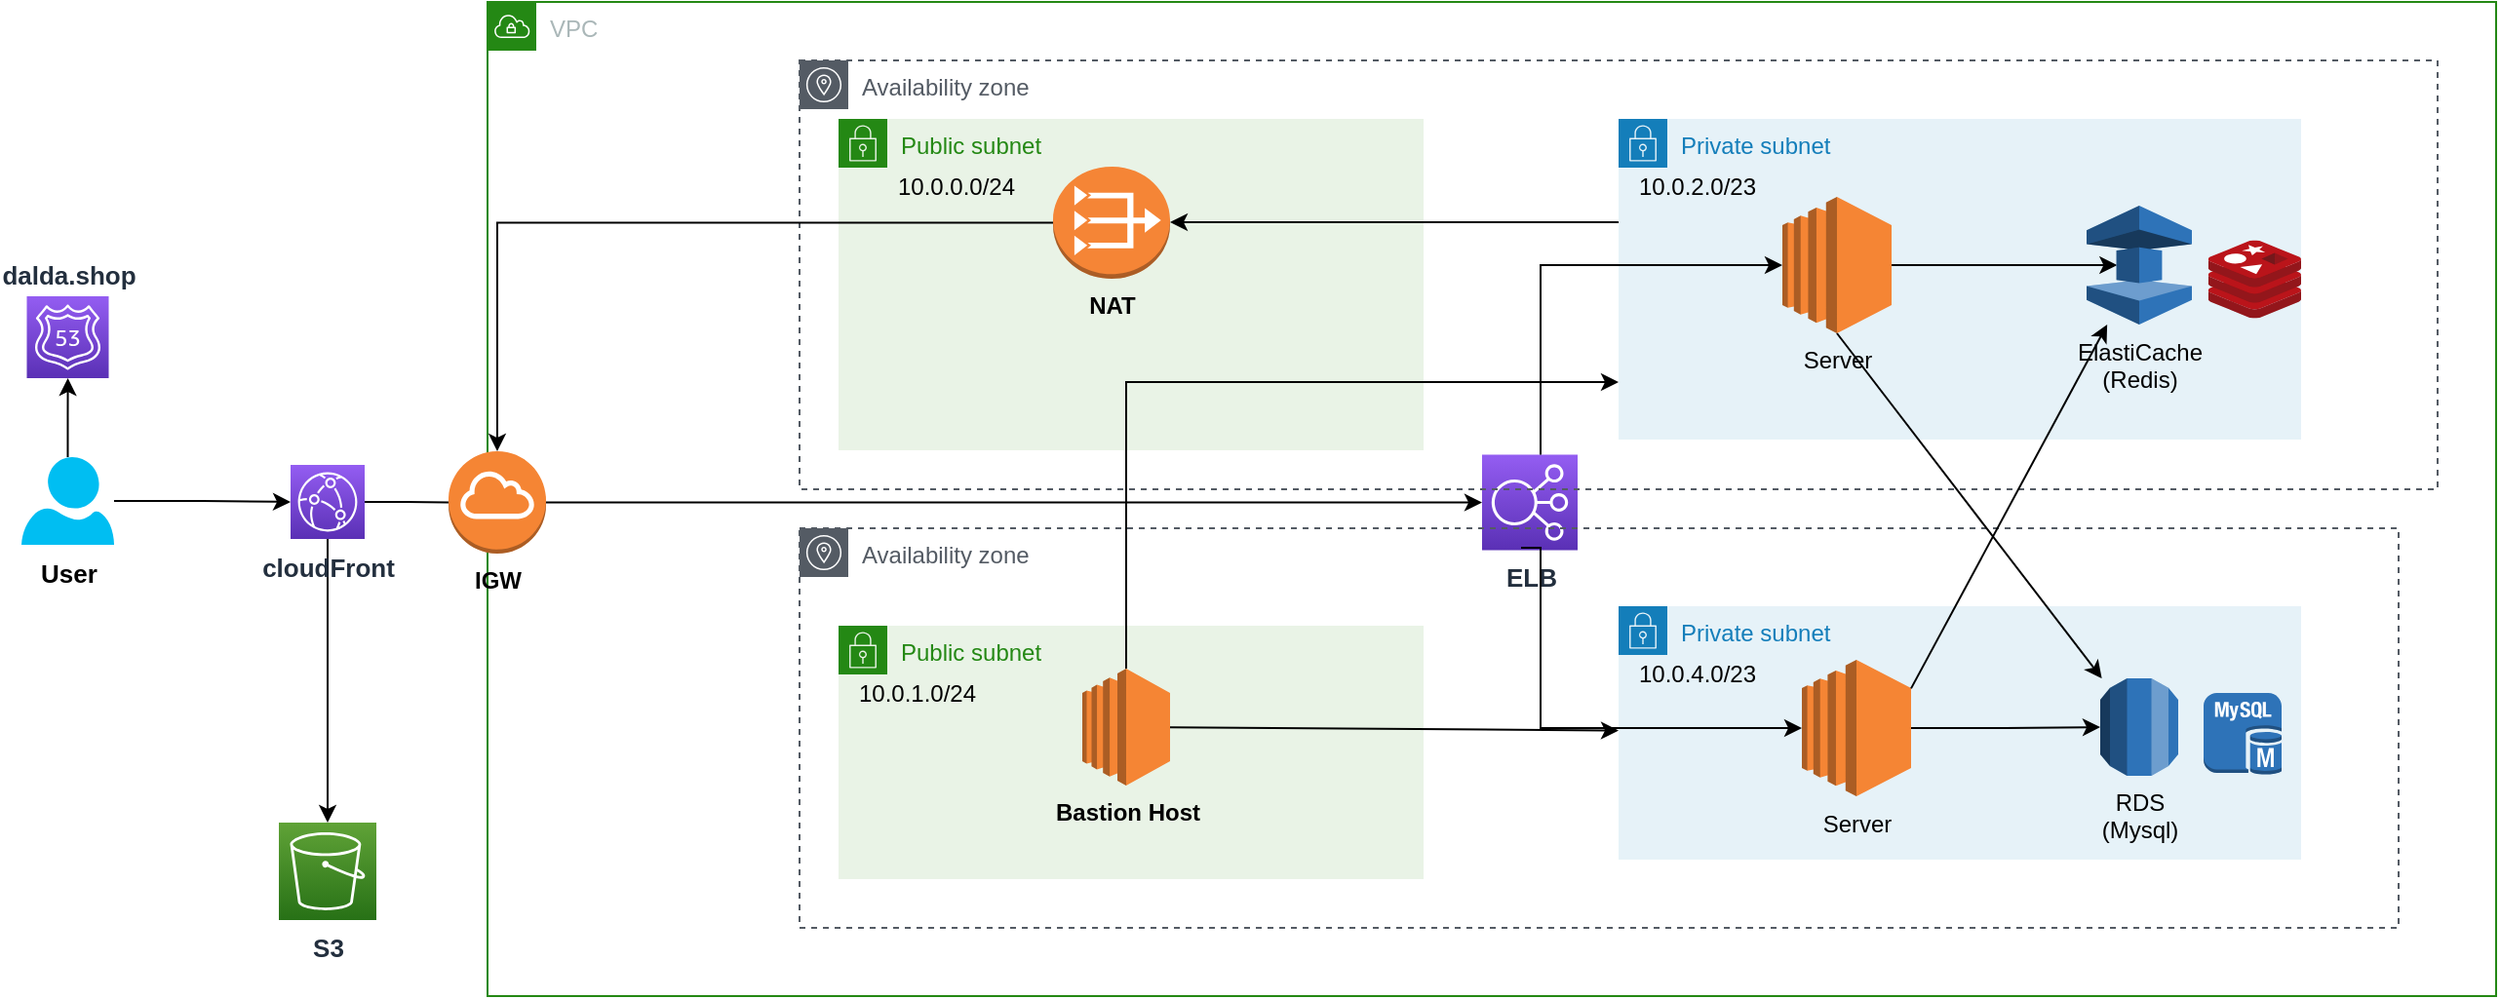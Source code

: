 <mxfile version="20.2.8" type="github">
  <diagram id="uZk1RKuiWEZyAYKwDE1Y" name="페이지-1">
    <mxGraphModel dx="2100" dy="763" grid="1" gridSize="10" guides="1" tooltips="1" connect="1" arrows="1" fold="1" page="1" pageScale="1" pageWidth="827" pageHeight="1169" math="0" shadow="0">
      <root>
        <mxCell id="0" />
        <mxCell id="1" parent="0" />
        <mxCell id="GG2P7iOBwu5DhiZd1Pa6-19" value="" style="edgeStyle=orthogonalEdgeStyle;rounded=0;orthogonalLoop=1;jettySize=auto;html=1;" parent="1" source="GG2P7iOBwu5DhiZd1Pa6-16" target="GG2P7iOBwu5DhiZd1Pa6-18" edge="1">
          <mxGeometry relative="1" as="geometry" />
        </mxCell>
        <mxCell id="GG2P7iOBwu5DhiZd1Pa6-24" style="edgeStyle=orthogonalEdgeStyle;rounded=0;orthogonalLoop=1;jettySize=auto;html=1;entryX=0;entryY=0.5;entryDx=0;entryDy=0;entryPerimeter=0;" parent="1" source="GG2P7iOBwu5DhiZd1Pa6-16" target="GG2P7iOBwu5DhiZd1Pa6-23" edge="1">
          <mxGeometry relative="1" as="geometry" />
        </mxCell>
        <mxCell id="GG2P7iOBwu5DhiZd1Pa6-16" value="User" style="verticalLabelPosition=bottom;html=1;verticalAlign=top;align=center;strokeColor=none;fillColor=#00BEF2;shape=mxgraph.azure.user;fontStyle=1;fontSize=13;" parent="1" vertex="1">
          <mxGeometry x="-219" y="333.5" width="47.5" height="45" as="geometry" />
        </mxCell>
        <mxCell id="GG2P7iOBwu5DhiZd1Pa6-18" value="dalda.shop" style="sketch=0;points=[[0,0,0],[0.25,0,0],[0.5,0,0],[0.75,0,0],[1,0,0],[0,1,0],[0.25,1,0],[0.5,1,0],[0.75,1,0],[1,1,0],[0,0.25,0],[0,0.5,0],[0,0.75,0],[1,0.25,0],[1,0.5,0],[1,0.75,0]];outlineConnect=0;fontColor=#232F3E;gradientColor=#945DF2;gradientDirection=north;fillColor=#5A30B5;strokeColor=#ffffff;dashed=0;verticalLabelPosition=top;verticalAlign=bottom;align=center;fontSize=13;fontStyle=1;aspect=fixed;shape=mxgraph.aws4.resourceIcon;resIcon=mxgraph.aws4.route_53;labelPosition=center;html=1;" parent="1" vertex="1">
          <mxGeometry x="-216.25" y="251" width="42" height="42" as="geometry" />
        </mxCell>
        <mxCell id="GG2P7iOBwu5DhiZd1Pa6-26" style="edgeStyle=orthogonalEdgeStyle;rounded=0;orthogonalLoop=1;jettySize=auto;html=1;" parent="1" source="GG2P7iOBwu5DhiZd1Pa6-23" target="GG2P7iOBwu5DhiZd1Pa6-25" edge="1">
          <mxGeometry relative="1" as="geometry" />
        </mxCell>
        <mxCell id="GG2P7iOBwu5DhiZd1Pa6-55" style="edgeStyle=orthogonalEdgeStyle;rounded=0;orthogonalLoop=1;jettySize=auto;html=1;startArrow=none;" parent="1" source="FbLSjocSeh3icAdCr7Oj-27" target="GG2P7iOBwu5DhiZd1Pa6-27" edge="1">
          <mxGeometry relative="1" as="geometry" />
        </mxCell>
        <mxCell id="GG2P7iOBwu5DhiZd1Pa6-23" value="cloudFront" style="sketch=0;points=[[0,0,0],[0.25,0,0],[0.5,0,0],[0.75,0,0],[1,0,0],[0,1,0],[0.25,1,0],[0.5,1,0],[0.75,1,0],[1,1,0],[0,0.25,0],[0,0.5,0],[0,0.75,0],[1,0.25,0],[1,0.5,0],[1,0.75,0]];outlineConnect=0;fontColor=#232F3E;gradientColor=#945DF2;gradientDirection=north;fillColor=#5A30B5;strokeColor=#ffffff;dashed=0;verticalLabelPosition=bottom;verticalAlign=top;align=center;html=1;fontSize=13;fontStyle=1;aspect=fixed;shape=mxgraph.aws4.resourceIcon;resIcon=mxgraph.aws4.cloudfront;" parent="1" vertex="1">
          <mxGeometry x="-81" y="337.5" width="38" height="38" as="geometry" />
        </mxCell>
        <mxCell id="GG2P7iOBwu5DhiZd1Pa6-25" value="S3" style="sketch=0;points=[[0,0,0],[0.25,0,0],[0.5,0,0],[0.75,0,0],[1,0,0],[0,1,0],[0.25,1,0],[0.5,1,0],[0.75,1,0],[1,1,0],[0,0.25,0],[0,0.5,0],[0,0.75,0],[1,0.25,0],[1,0.5,0],[1,0.75,0]];outlineConnect=0;fontColor=#232F3E;gradientColor=#60A337;gradientDirection=north;fillColor=#277116;strokeColor=#ffffff;dashed=0;verticalLabelPosition=bottom;verticalAlign=top;align=center;html=1;fontSize=13;fontStyle=1;aspect=fixed;shape=mxgraph.aws4.resourceIcon;resIcon=mxgraph.aws4.s3;" parent="1" vertex="1">
          <mxGeometry x="-87" y="521" width="50" height="50" as="geometry" />
        </mxCell>
        <mxCell id="GG2P7iOBwu5DhiZd1Pa6-27" value="ELB" style="sketch=0;points=[[0,0,0],[0.25,0,0],[0.5,0,0],[0.75,0,0],[1,0,0],[0,1,0],[0.25,1,0],[0.5,1,0],[0.75,1,0],[1,1,0],[0,0.25,0],[0,0.5,0],[0,0.75,0],[1,0.25,0],[1,0.5,0],[1,0.75,0]];outlineConnect=0;fontColor=#232F3E;gradientColor=#945DF2;gradientDirection=north;fillColor=#5A30B5;strokeColor=#ffffff;dashed=0;verticalLabelPosition=bottom;verticalAlign=top;align=center;html=1;fontSize=13;fontStyle=1;aspect=fixed;shape=mxgraph.aws4.resourceIcon;resIcon=mxgraph.aws4.elastic_load_balancing;" parent="1" vertex="1">
          <mxGeometry x="530" y="332.25" width="49" height="49" as="geometry" />
        </mxCell>
        <mxCell id="FbLSjocSeh3icAdCr7Oj-14" style="edgeStyle=orthogonalEdgeStyle;rounded=0;orthogonalLoop=1;jettySize=auto;html=1;" parent="1" edge="1">
          <mxGeometry relative="1" as="geometry">
            <mxPoint x="660" y="701" as="sourcePoint" />
          </mxGeometry>
        </mxCell>
        <mxCell id="FbLSjocSeh3icAdCr7Oj-15" style="edgeStyle=orthogonalEdgeStyle;rounded=0;orthogonalLoop=1;jettySize=auto;html=1;labelPosition=center;verticalLabelPosition=top;align=center;verticalAlign=bottom;" parent="1" edge="1">
          <mxGeometry relative="1" as="geometry">
            <mxPoint x="436" y="528.5" as="targetPoint" />
          </mxGeometry>
        </mxCell>
        <mxCell id="FbLSjocSeh3icAdCr7Oj-26" value="Availability zone" style="sketch=0;outlineConnect=0;gradientColor=none;html=1;whiteSpace=wrap;fontSize=12;fontStyle=0;shape=mxgraph.aws4.group;grIcon=mxgraph.aws4.group_availability_zone;strokeColor=#545B64;fillColor=none;verticalAlign=top;align=left;spacingLeft=30;fontColor=#545B64;dashed=1;" parent="1" vertex="1">
          <mxGeometry x="180" y="130" width="840" height="220" as="geometry" />
        </mxCell>
        <mxCell id="GG2P7iOBwu5DhiZd1Pa6-13" value="VPC" style="points=[[0,0],[0.25,0],[0.5,0],[0.75,0],[1,0],[1,0.25],[1,0.5],[1,0.75],[1,1],[0.75,1],[0.5,1],[0.25,1],[0,1],[0,0.75],[0,0.5],[0,0.25]];outlineConnect=0;gradientColor=none;html=1;whiteSpace=wrap;fontSize=12;fontStyle=0;container=0;pointerEvents=0;collapsible=0;recursiveResize=0;shape=mxgraph.aws4.group;grIcon=mxgraph.aws4.group_vpc;strokeColor=#248814;fillColor=none;verticalAlign=top;align=left;spacingLeft=30;fontColor=#AAB7B8;dashed=0;" parent="1" vertex="1">
          <mxGeometry x="20" y="100" width="1030" height="510" as="geometry" />
        </mxCell>
        <mxCell id="GG2P7iOBwu5DhiZd1Pa6-14" value="Public subnet" style="points=[[0,0],[0.25,0],[0.5,0],[0.75,0],[1,0],[1,0.25],[1,0.5],[1,0.75],[1,1],[0.75,1],[0.5,1],[0.25,1],[0,1],[0,0.75],[0,0.5],[0,0.25]];outlineConnect=0;gradientColor=none;html=1;whiteSpace=wrap;fontSize=12;fontStyle=0;container=0;pointerEvents=0;collapsible=0;recursiveResize=0;shape=mxgraph.aws4.group;grIcon=mxgraph.aws4.group_security_group;grStroke=0;strokeColor=#248814;fillColor=#E9F3E6;verticalAlign=top;align=left;spacingLeft=30;fontColor=#248814;dashed=0;" parent="1" vertex="1">
          <mxGeometry x="200" y="160" width="300" height="170" as="geometry" />
        </mxCell>
        <mxCell id="FbLSjocSeh3icAdCr7Oj-23" value="Availability zone" style="sketch=0;outlineConnect=0;gradientColor=none;html=1;whiteSpace=wrap;fontSize=12;fontStyle=0;shape=mxgraph.aws4.group;grIcon=mxgraph.aws4.group_availability_zone;strokeColor=#545B64;fillColor=none;verticalAlign=top;align=left;spacingLeft=30;fontColor=#545B64;dashed=1;" parent="1" vertex="1">
          <mxGeometry x="180" y="370" width="820" height="205" as="geometry" />
        </mxCell>
        <mxCell id="FbLSjocSeh3icAdCr7Oj-21" value="Private subnet" style="points=[[0,0],[0.25,0],[0.5,0],[0.75,0],[1,0],[1,0.25],[1,0.5],[1,0.75],[1,1],[0.75,1],[0.5,1],[0.25,1],[0,1],[0,0.75],[0,0.5],[0,0.25]];outlineConnect=0;gradientColor=none;html=1;whiteSpace=wrap;fontSize=12;fontStyle=0;container=1;pointerEvents=0;collapsible=0;recursiveResize=0;shape=mxgraph.aws4.group;grIcon=mxgraph.aws4.group_security_group;grStroke=0;strokeColor=#147EBA;fillColor=#E6F2F8;verticalAlign=top;align=left;spacingLeft=30;fontColor=#147EBA;dashed=0;" parent="1" vertex="1">
          <mxGeometry x="600" y="410" width="350" height="130" as="geometry" />
        </mxCell>
        <mxCell id="lJYHexmU5mivL3VNUCrs-2" value="RDS&lt;br&gt;(Mysql)" style="outlineConnect=0;dashed=0;verticalLabelPosition=bottom;verticalAlign=top;align=center;html=1;shape=mxgraph.aws3.rds;fillColor=#2E73B8;gradientColor=none;" vertex="1" parent="FbLSjocSeh3icAdCr7Oj-21">
          <mxGeometry x="247" y="37" width="40" height="50" as="geometry" />
        </mxCell>
        <mxCell id="FbLSjocSeh3icAdCr7Oj-24" value="Public subnet" style="points=[[0,0],[0.25,0],[0.5,0],[0.75,0],[1,0],[1,0.25],[1,0.5],[1,0.75],[1,1],[0.75,1],[0.5,1],[0.25,1],[0,1],[0,0.75],[0,0.5],[0,0.25]];outlineConnect=0;gradientColor=none;html=1;whiteSpace=wrap;fontSize=12;fontStyle=0;container=1;pointerEvents=0;collapsible=0;recursiveResize=0;shape=mxgraph.aws4.group;grIcon=mxgraph.aws4.group_security_group;grStroke=0;strokeColor=#248814;fillColor=#E9F3E6;verticalAlign=top;align=left;spacingLeft=30;fontColor=#248814;dashed=0;" parent="1" vertex="1">
          <mxGeometry x="200" y="420" width="300" height="130" as="geometry" />
        </mxCell>
        <mxCell id="FbLSjocSeh3icAdCr7Oj-39" value="10.0.1.0/24" style="text;html=1;align=center;verticalAlign=middle;resizable=0;points=[];autosize=1;strokeColor=none;fillColor=none;" parent="FbLSjocSeh3icAdCr7Oj-24" vertex="1">
          <mxGeometry y="20" width="80" height="30" as="geometry" />
        </mxCell>
        <mxCell id="FbLSjocSeh3icAdCr7Oj-30" value="&lt;b&gt;Bastion Host&lt;/b&gt;" style="outlineConnect=0;dashed=0;verticalLabelPosition=bottom;verticalAlign=top;align=center;html=1;shape=mxgraph.aws3.ec2;fillColor=#F58534;gradientColor=none;" parent="FbLSjocSeh3icAdCr7Oj-24" vertex="1">
          <mxGeometry x="125" y="22" width="45" height="60" as="geometry" />
        </mxCell>
        <mxCell id="GG2P7iOBwu5DhiZd1Pa6-50" style="edgeStyle=orthogonalEdgeStyle;rounded=0;orthogonalLoop=1;jettySize=auto;html=1;" parent="1" edge="1">
          <mxGeometry relative="1" as="geometry">
            <mxPoint x="610" y="401" as="sourcePoint" />
          </mxGeometry>
        </mxCell>
        <mxCell id="GG2P7iOBwu5DhiZd1Pa6-42" style="edgeStyle=orthogonalEdgeStyle;rounded=0;orthogonalLoop=1;jettySize=auto;html=1;labelPosition=center;verticalLabelPosition=top;align=center;verticalAlign=bottom;" parent="1" edge="1">
          <mxGeometry relative="1" as="geometry">
            <mxPoint x="386" y="228.5" as="targetPoint" />
          </mxGeometry>
        </mxCell>
        <mxCell id="FbLSjocSeh3icAdCr7Oj-33" style="edgeStyle=orthogonalEdgeStyle;rounded=0;orthogonalLoop=1;jettySize=auto;html=1;" parent="1" source="FbLSjocSeh3icAdCr7Oj-20" target="FbLSjocSeh3icAdCr7Oj-29" edge="1">
          <mxGeometry relative="1" as="geometry">
            <Array as="points">
              <mxPoint x="550" y="213" />
              <mxPoint x="550" y="213" />
            </Array>
          </mxGeometry>
        </mxCell>
        <mxCell id="FbLSjocSeh3icAdCr7Oj-20" value="Private subnet" style="points=[[0,0],[0.25,0],[0.5,0],[0.75,0],[1,0],[1,0.25],[1,0.5],[1,0.75],[1,1],[0.75,1],[0.5,1],[0.25,1],[0,1],[0,0.75],[0,0.5],[0,0.25]];outlineConnect=0;gradientColor=none;html=1;whiteSpace=wrap;fontSize=12;fontStyle=0;container=1;pointerEvents=0;collapsible=0;recursiveResize=0;shape=mxgraph.aws4.group;grIcon=mxgraph.aws4.group_security_group;grStroke=0;strokeColor=#147EBA;fillColor=#E6F2F8;verticalAlign=top;align=left;spacingLeft=30;fontColor=#147EBA;dashed=0;" parent="1" vertex="1">
          <mxGeometry x="600" y="160" width="350" height="164.5" as="geometry" />
        </mxCell>
        <mxCell id="FbLSjocSeh3icAdCr7Oj-38" value="10.0.2.0/23" style="text;html=1;align=center;verticalAlign=middle;resizable=0;points=[];autosize=1;strokeColor=none;fillColor=none;" parent="FbLSjocSeh3icAdCr7Oj-20" vertex="1">
          <mxGeometry y="20" width="80" height="30" as="geometry" />
        </mxCell>
        <mxCell id="lJYHexmU5mivL3VNUCrs-13" style="edgeStyle=orthogonalEdgeStyle;rounded=0;orthogonalLoop=1;jettySize=auto;html=1;entryX=0.29;entryY=0.5;entryDx=0;entryDy=0;entryPerimeter=0;" edge="1" parent="FbLSjocSeh3icAdCr7Oj-20" source="lJYHexmU5mivL3VNUCrs-4" target="lJYHexmU5mivL3VNUCrs-3">
          <mxGeometry relative="1" as="geometry" />
        </mxCell>
        <mxCell id="lJYHexmU5mivL3VNUCrs-4" value="Server" style="outlineConnect=0;dashed=0;verticalLabelPosition=bottom;verticalAlign=top;align=center;html=1;shape=mxgraph.aws3.ec2;fillColor=#F58534;gradientColor=none;" vertex="1" parent="FbLSjocSeh3icAdCr7Oj-20">
          <mxGeometry x="84" y="40" width="56" height="70" as="geometry" />
        </mxCell>
        <mxCell id="lJYHexmU5mivL3VNUCrs-3" value="ElastiCache&lt;br&gt;(Redis)" style="outlineConnect=0;dashed=0;verticalLabelPosition=bottom;verticalAlign=top;align=center;html=1;shape=mxgraph.aws3.elasticache;fillColor=#2E73B8;gradientColor=none;" vertex="1" parent="FbLSjocSeh3icAdCr7Oj-20">
          <mxGeometry x="240" y="44.5" width="54" height="61" as="geometry" />
        </mxCell>
        <mxCell id="lJYHexmU5mivL3VNUCrs-10" value="" style="sketch=0;aspect=fixed;html=1;points=[];align=center;image;fontSize=12;image=img/lib/mscae/Cache_Redis_Product.svg;" vertex="1" parent="FbLSjocSeh3icAdCr7Oj-20">
          <mxGeometry x="302.38" y="62.25" width="47.62" height="40" as="geometry" />
        </mxCell>
        <mxCell id="FbLSjocSeh3icAdCr7Oj-27" value="&lt;b&gt;IGW&lt;/b&gt;" style="outlineConnect=0;dashed=0;verticalLabelPosition=bottom;verticalAlign=top;align=center;html=1;shape=mxgraph.aws3.internet_gateway;fillColor=#F58534;gradientColor=none;" parent="1" vertex="1">
          <mxGeometry y="330.5" width="50" height="52.5" as="geometry" />
        </mxCell>
        <mxCell id="FbLSjocSeh3icAdCr7Oj-28" value="" style="edgeStyle=orthogonalEdgeStyle;rounded=0;orthogonalLoop=1;jettySize=auto;html=1;endArrow=none;" parent="1" source="GG2P7iOBwu5DhiZd1Pa6-23" target="FbLSjocSeh3icAdCr7Oj-27" edge="1">
          <mxGeometry relative="1" as="geometry">
            <mxPoint x="-19" y="356.571" as="sourcePoint" />
            <mxPoint x="91" y="356" as="targetPoint" />
          </mxGeometry>
        </mxCell>
        <mxCell id="FbLSjocSeh3icAdCr7Oj-34" style="edgeStyle=orthogonalEdgeStyle;rounded=0;orthogonalLoop=1;jettySize=auto;html=1;" parent="1" source="FbLSjocSeh3icAdCr7Oj-29" target="FbLSjocSeh3icAdCr7Oj-27" edge="1">
          <mxGeometry relative="1" as="geometry" />
        </mxCell>
        <mxCell id="FbLSjocSeh3icAdCr7Oj-29" value="&lt;b&gt;NAT&lt;/b&gt;" style="outlineConnect=0;dashed=0;verticalLabelPosition=bottom;verticalAlign=top;align=center;html=1;shape=mxgraph.aws3.vpc_nat_gateway;fillColor=#F58536;gradientColor=none;" parent="1" vertex="1">
          <mxGeometry x="310" y="184.5" width="60" height="57.5" as="geometry" />
        </mxCell>
        <mxCell id="FbLSjocSeh3icAdCr7Oj-32" style="edgeStyle=orthogonalEdgeStyle;rounded=0;orthogonalLoop=1;jettySize=auto;html=1;" parent="1" source="FbLSjocSeh3icAdCr7Oj-30" target="FbLSjocSeh3icAdCr7Oj-20" edge="1">
          <mxGeometry relative="1" as="geometry">
            <Array as="points">
              <mxPoint x="550" y="295" />
              <mxPoint x="550" y="295" />
            </Array>
          </mxGeometry>
        </mxCell>
        <mxCell id="FbLSjocSeh3icAdCr7Oj-37" value="10.0.0.0/24" style="text;html=1;align=center;verticalAlign=middle;resizable=0;points=[];autosize=1;strokeColor=none;fillColor=none;" parent="1" vertex="1">
          <mxGeometry x="220" y="180" width="80" height="30" as="geometry" />
        </mxCell>
        <mxCell id="FbLSjocSeh3icAdCr7Oj-40" value="10.0.4.0/23" style="text;html=1;align=center;verticalAlign=middle;resizable=0;points=[];autosize=1;strokeColor=none;fillColor=none;" parent="1" vertex="1">
          <mxGeometry x="600" y="430" width="80" height="30" as="geometry" />
        </mxCell>
        <mxCell id="lJYHexmU5mivL3VNUCrs-1" value="" style="endArrow=classic;html=1;rounded=0;" edge="1" parent="1" source="FbLSjocSeh3icAdCr7Oj-30" target="FbLSjocSeh3icAdCr7Oj-21">
          <mxGeometry width="50" height="50" relative="1" as="geometry">
            <mxPoint x="370" y="290" as="sourcePoint" />
            <mxPoint x="490" y="270" as="targetPoint" />
          </mxGeometry>
        </mxCell>
        <mxCell id="lJYHexmU5mivL3VNUCrs-12" style="edgeStyle=orthogonalEdgeStyle;rounded=0;orthogonalLoop=1;jettySize=auto;html=1;" edge="1" parent="1" source="lJYHexmU5mivL3VNUCrs-7" target="lJYHexmU5mivL3VNUCrs-2">
          <mxGeometry relative="1" as="geometry" />
        </mxCell>
        <mxCell id="lJYHexmU5mivL3VNUCrs-7" value="Server" style="outlineConnect=0;dashed=0;verticalLabelPosition=bottom;verticalAlign=top;align=center;html=1;shape=mxgraph.aws3.ec2;fillColor=#F58534;gradientColor=none;" vertex="1" parent="1">
          <mxGeometry x="694" y="437.5" width="56" height="70" as="geometry" />
        </mxCell>
        <mxCell id="lJYHexmU5mivL3VNUCrs-8" style="edgeStyle=orthogonalEdgeStyle;rounded=0;orthogonalLoop=1;jettySize=auto;html=1;entryX=0;entryY=0.5;entryDx=0;entryDy=0;entryPerimeter=0;" edge="1" parent="1" target="lJYHexmU5mivL3VNUCrs-7">
          <mxGeometry relative="1" as="geometry">
            <mxPoint x="550" y="380" as="sourcePoint" />
            <mxPoint x="713" y="437.5" as="targetPoint" />
            <Array as="points">
              <mxPoint x="560" y="380" />
              <mxPoint x="560" y="473" />
            </Array>
          </mxGeometry>
        </mxCell>
        <mxCell id="lJYHexmU5mivL3VNUCrs-9" style="edgeStyle=orthogonalEdgeStyle;rounded=0;orthogonalLoop=1;jettySize=auto;html=1;" edge="1" parent="1" source="GG2P7iOBwu5DhiZd1Pa6-27" target="lJYHexmU5mivL3VNUCrs-4">
          <mxGeometry relative="1" as="geometry">
            <Array as="points">
              <mxPoint x="560" y="235" />
            </Array>
          </mxGeometry>
        </mxCell>
        <mxCell id="lJYHexmU5mivL3VNUCrs-11" value="" style="outlineConnect=0;dashed=0;verticalLabelPosition=bottom;verticalAlign=top;align=center;html=1;shape=mxgraph.aws3.mysql_db_instance;fillColor=#2E73B8;gradientColor=none;" vertex="1" parent="1">
          <mxGeometry x="900" y="454.5" width="40" height="42" as="geometry" />
        </mxCell>
        <mxCell id="lJYHexmU5mivL3VNUCrs-15" value="" style="endArrow=classic;html=1;rounded=0;exitX=0.5;exitY=1;exitDx=0;exitDy=0;exitPerimeter=0;" edge="1" parent="1" source="lJYHexmU5mivL3VNUCrs-4" target="lJYHexmU5mivL3VNUCrs-2">
          <mxGeometry width="50" height="50" relative="1" as="geometry">
            <mxPoint x="460" y="320" as="sourcePoint" />
            <mxPoint x="510" y="270" as="targetPoint" />
          </mxGeometry>
        </mxCell>
        <mxCell id="lJYHexmU5mivL3VNUCrs-17" value="" style="endArrow=classic;html=1;rounded=0;exitX=1;exitY=0.21;exitDx=0;exitDy=0;exitPerimeter=0;" edge="1" parent="1" source="lJYHexmU5mivL3VNUCrs-7" target="lJYHexmU5mivL3VNUCrs-3">
          <mxGeometry width="50" height="50" relative="1" as="geometry">
            <mxPoint x="460" y="320" as="sourcePoint" />
            <mxPoint x="510" y="270" as="targetPoint" />
          </mxGeometry>
        </mxCell>
      </root>
    </mxGraphModel>
  </diagram>
</mxfile>
